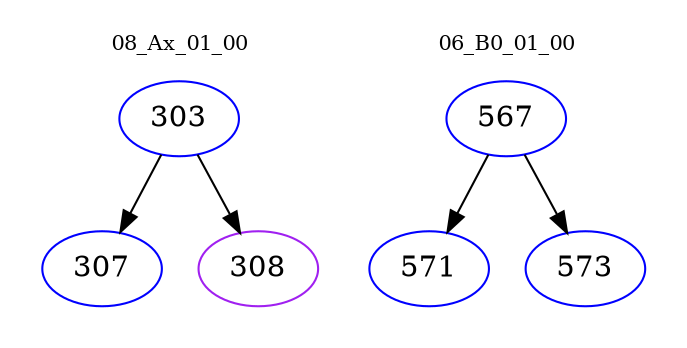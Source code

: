 digraph{
subgraph cluster_0 {
color = white
label = "08_Ax_01_00";
fontsize=10;
T0_303 [label="303", color="blue"]
T0_303 -> T0_307 [color="black"]
T0_307 [label="307", color="blue"]
T0_303 -> T0_308 [color="black"]
T0_308 [label="308", color="purple"]
}
subgraph cluster_1 {
color = white
label = "06_B0_01_00";
fontsize=10;
T1_567 [label="567", color="blue"]
T1_567 -> T1_571 [color="black"]
T1_571 [label="571", color="blue"]
T1_567 -> T1_573 [color="black"]
T1_573 [label="573", color="blue"]
}
}
